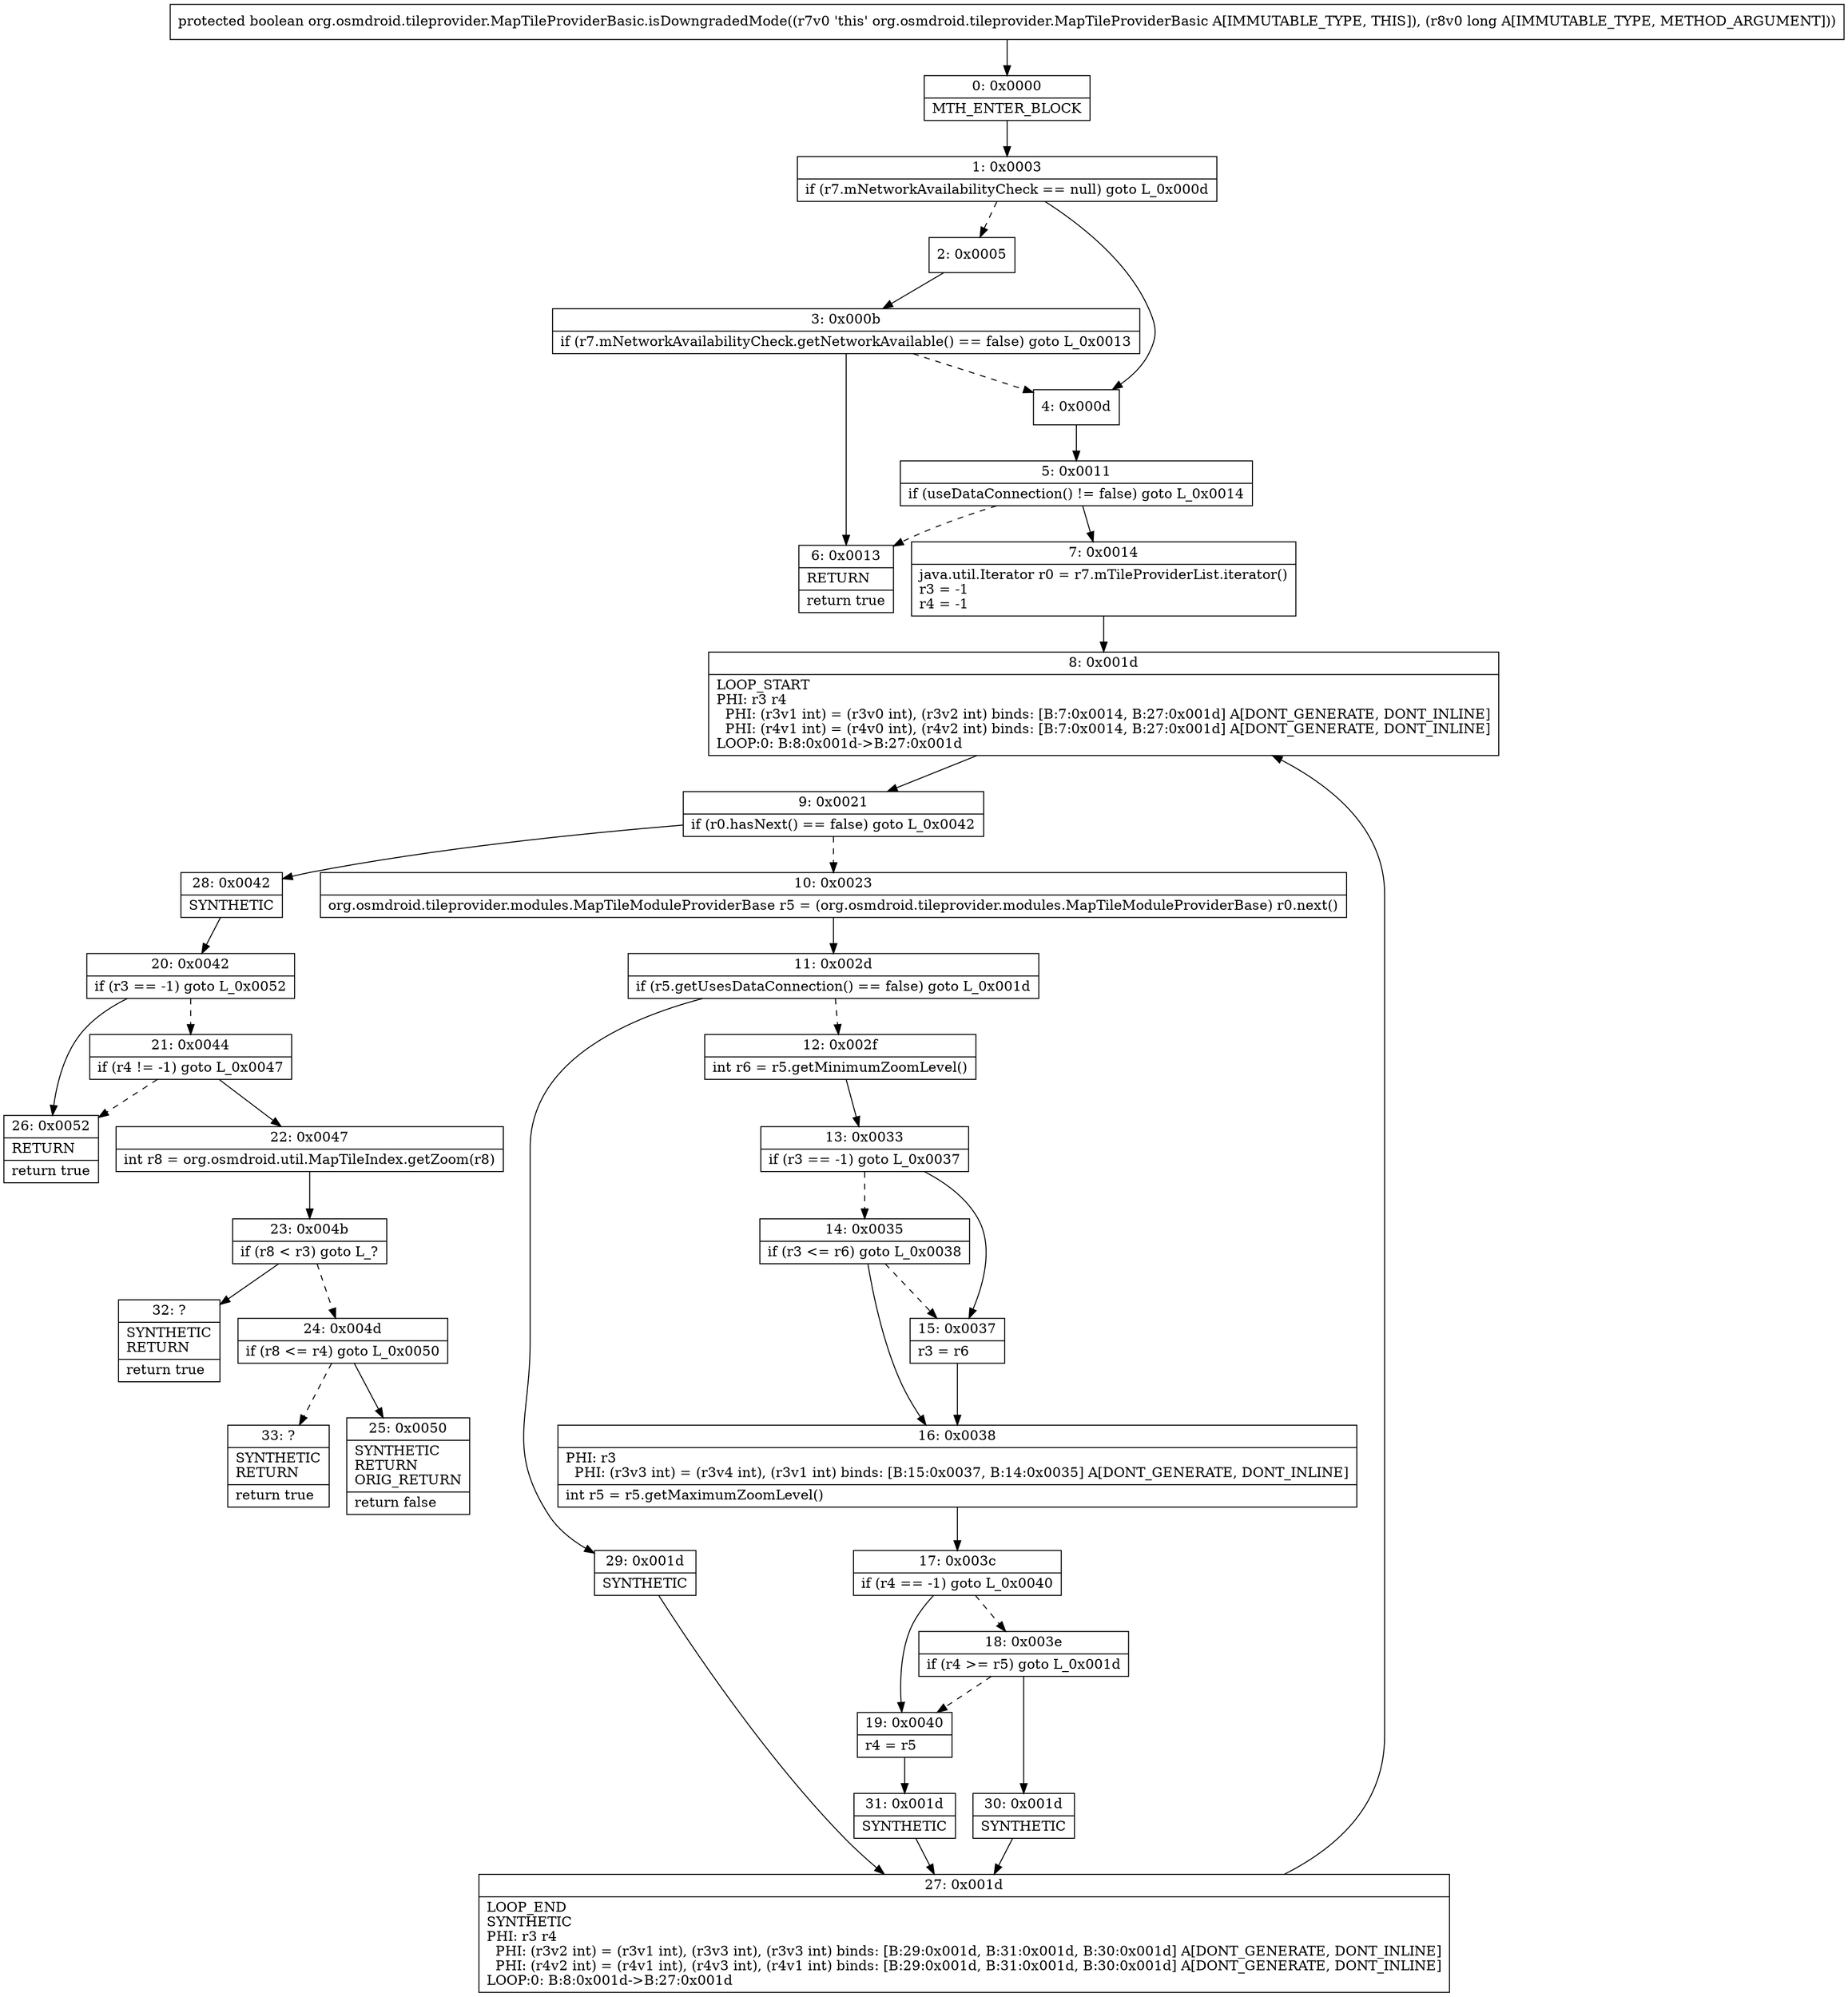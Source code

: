 digraph "CFG fororg.osmdroid.tileprovider.MapTileProviderBasic.isDowngradedMode(J)Z" {
Node_0 [shape=record,label="{0\:\ 0x0000|MTH_ENTER_BLOCK\l}"];
Node_1 [shape=record,label="{1\:\ 0x0003|if (r7.mNetworkAvailabilityCheck == null) goto L_0x000d\l}"];
Node_2 [shape=record,label="{2\:\ 0x0005}"];
Node_3 [shape=record,label="{3\:\ 0x000b|if (r7.mNetworkAvailabilityCheck.getNetworkAvailable() == false) goto L_0x0013\l}"];
Node_4 [shape=record,label="{4\:\ 0x000d}"];
Node_5 [shape=record,label="{5\:\ 0x0011|if (useDataConnection() != false) goto L_0x0014\l}"];
Node_6 [shape=record,label="{6\:\ 0x0013|RETURN\l|return true\l}"];
Node_7 [shape=record,label="{7\:\ 0x0014|java.util.Iterator r0 = r7.mTileProviderList.iterator()\lr3 = \-1\lr4 = \-1\l}"];
Node_8 [shape=record,label="{8\:\ 0x001d|LOOP_START\lPHI: r3 r4 \l  PHI: (r3v1 int) = (r3v0 int), (r3v2 int) binds: [B:7:0x0014, B:27:0x001d] A[DONT_GENERATE, DONT_INLINE]\l  PHI: (r4v1 int) = (r4v0 int), (r4v2 int) binds: [B:7:0x0014, B:27:0x001d] A[DONT_GENERATE, DONT_INLINE]\lLOOP:0: B:8:0x001d\-\>B:27:0x001d\l}"];
Node_9 [shape=record,label="{9\:\ 0x0021|if (r0.hasNext() == false) goto L_0x0042\l}"];
Node_10 [shape=record,label="{10\:\ 0x0023|org.osmdroid.tileprovider.modules.MapTileModuleProviderBase r5 = (org.osmdroid.tileprovider.modules.MapTileModuleProviderBase) r0.next()\l}"];
Node_11 [shape=record,label="{11\:\ 0x002d|if (r5.getUsesDataConnection() == false) goto L_0x001d\l}"];
Node_12 [shape=record,label="{12\:\ 0x002f|int r6 = r5.getMinimumZoomLevel()\l}"];
Node_13 [shape=record,label="{13\:\ 0x0033|if (r3 == \-1) goto L_0x0037\l}"];
Node_14 [shape=record,label="{14\:\ 0x0035|if (r3 \<= r6) goto L_0x0038\l}"];
Node_15 [shape=record,label="{15\:\ 0x0037|r3 = r6\l}"];
Node_16 [shape=record,label="{16\:\ 0x0038|PHI: r3 \l  PHI: (r3v3 int) = (r3v4 int), (r3v1 int) binds: [B:15:0x0037, B:14:0x0035] A[DONT_GENERATE, DONT_INLINE]\l|int r5 = r5.getMaximumZoomLevel()\l}"];
Node_17 [shape=record,label="{17\:\ 0x003c|if (r4 == \-1) goto L_0x0040\l}"];
Node_18 [shape=record,label="{18\:\ 0x003e|if (r4 \>= r5) goto L_0x001d\l}"];
Node_19 [shape=record,label="{19\:\ 0x0040|r4 = r5\l}"];
Node_20 [shape=record,label="{20\:\ 0x0042|if (r3 == \-1) goto L_0x0052\l}"];
Node_21 [shape=record,label="{21\:\ 0x0044|if (r4 != \-1) goto L_0x0047\l}"];
Node_22 [shape=record,label="{22\:\ 0x0047|int r8 = org.osmdroid.util.MapTileIndex.getZoom(r8)\l}"];
Node_23 [shape=record,label="{23\:\ 0x004b|if (r8 \< r3) goto L_?\l}"];
Node_24 [shape=record,label="{24\:\ 0x004d|if (r8 \<= r4) goto L_0x0050\l}"];
Node_25 [shape=record,label="{25\:\ 0x0050|SYNTHETIC\lRETURN\lORIG_RETURN\l|return false\l}"];
Node_26 [shape=record,label="{26\:\ 0x0052|RETURN\l|return true\l}"];
Node_27 [shape=record,label="{27\:\ 0x001d|LOOP_END\lSYNTHETIC\lPHI: r3 r4 \l  PHI: (r3v2 int) = (r3v1 int), (r3v3 int), (r3v3 int) binds: [B:29:0x001d, B:31:0x001d, B:30:0x001d] A[DONT_GENERATE, DONT_INLINE]\l  PHI: (r4v2 int) = (r4v1 int), (r4v3 int), (r4v1 int) binds: [B:29:0x001d, B:31:0x001d, B:30:0x001d] A[DONT_GENERATE, DONT_INLINE]\lLOOP:0: B:8:0x001d\-\>B:27:0x001d\l}"];
Node_28 [shape=record,label="{28\:\ 0x0042|SYNTHETIC\l}"];
Node_29 [shape=record,label="{29\:\ 0x001d|SYNTHETIC\l}"];
Node_30 [shape=record,label="{30\:\ 0x001d|SYNTHETIC\l}"];
Node_31 [shape=record,label="{31\:\ 0x001d|SYNTHETIC\l}"];
Node_32 [shape=record,label="{32\:\ ?|SYNTHETIC\lRETURN\l|return true\l}"];
Node_33 [shape=record,label="{33\:\ ?|SYNTHETIC\lRETURN\l|return true\l}"];
MethodNode[shape=record,label="{protected boolean org.osmdroid.tileprovider.MapTileProviderBasic.isDowngradedMode((r7v0 'this' org.osmdroid.tileprovider.MapTileProviderBasic A[IMMUTABLE_TYPE, THIS]), (r8v0 long A[IMMUTABLE_TYPE, METHOD_ARGUMENT])) }"];
MethodNode -> Node_0;
Node_0 -> Node_1;
Node_1 -> Node_2[style=dashed];
Node_1 -> Node_4;
Node_2 -> Node_3;
Node_3 -> Node_4[style=dashed];
Node_3 -> Node_6;
Node_4 -> Node_5;
Node_5 -> Node_6[style=dashed];
Node_5 -> Node_7;
Node_7 -> Node_8;
Node_8 -> Node_9;
Node_9 -> Node_10[style=dashed];
Node_9 -> Node_28;
Node_10 -> Node_11;
Node_11 -> Node_12[style=dashed];
Node_11 -> Node_29;
Node_12 -> Node_13;
Node_13 -> Node_14[style=dashed];
Node_13 -> Node_15;
Node_14 -> Node_15[style=dashed];
Node_14 -> Node_16;
Node_15 -> Node_16;
Node_16 -> Node_17;
Node_17 -> Node_18[style=dashed];
Node_17 -> Node_19;
Node_18 -> Node_19[style=dashed];
Node_18 -> Node_30;
Node_19 -> Node_31;
Node_20 -> Node_21[style=dashed];
Node_20 -> Node_26;
Node_21 -> Node_22;
Node_21 -> Node_26[style=dashed];
Node_22 -> Node_23;
Node_23 -> Node_24[style=dashed];
Node_23 -> Node_32;
Node_24 -> Node_25;
Node_24 -> Node_33[style=dashed];
Node_27 -> Node_8;
Node_28 -> Node_20;
Node_29 -> Node_27;
Node_30 -> Node_27;
Node_31 -> Node_27;
}

